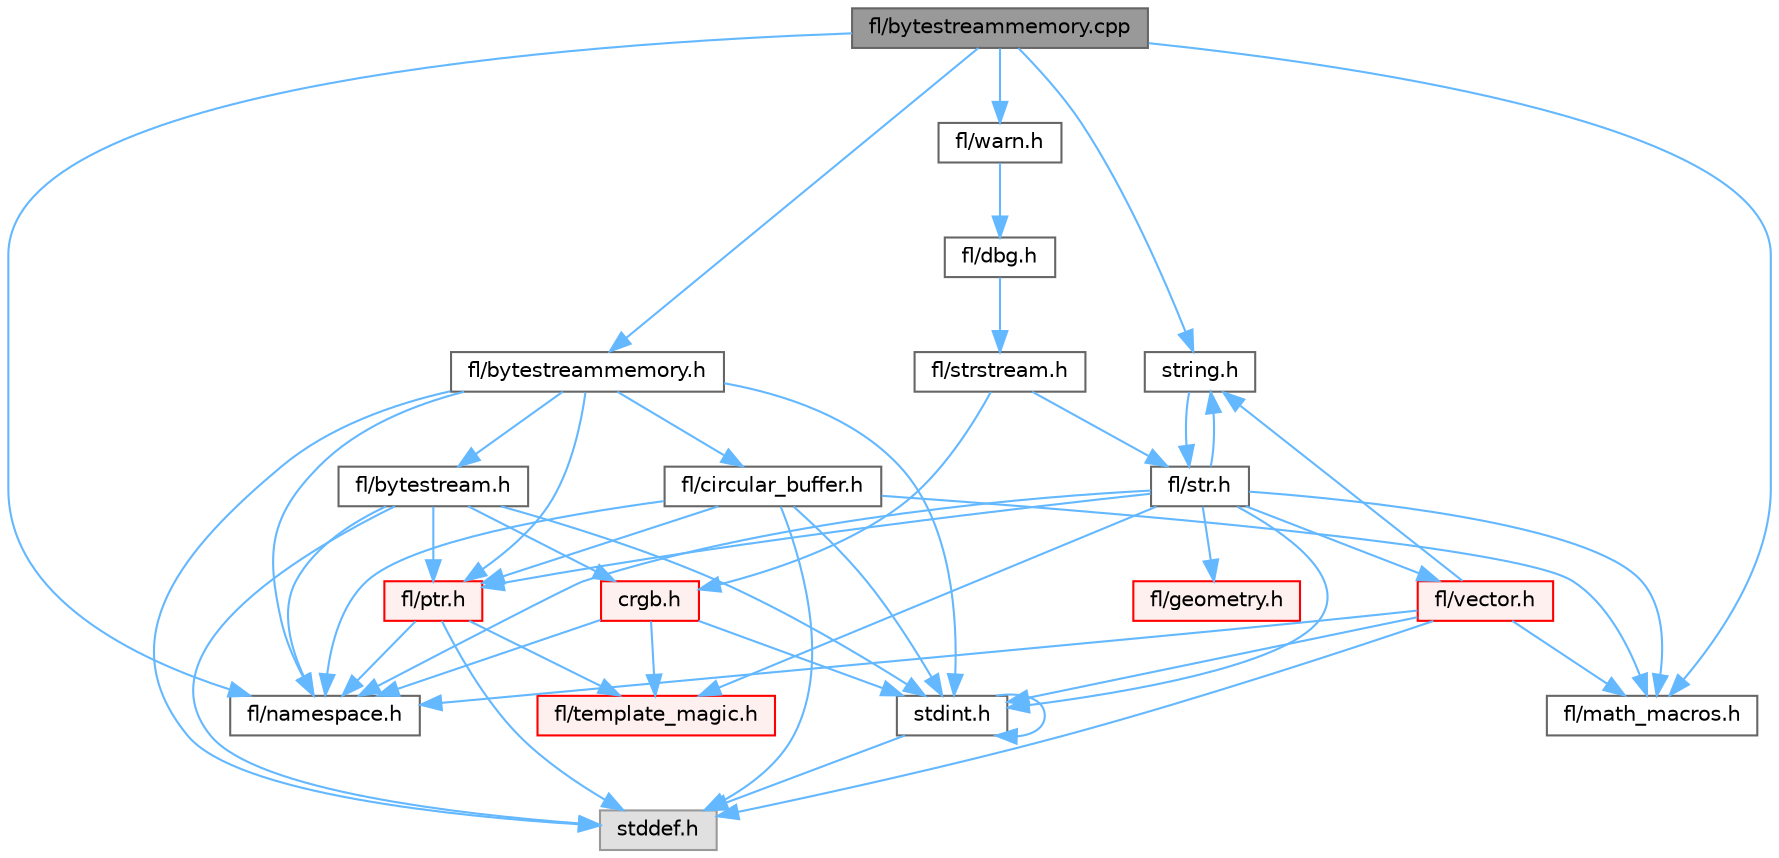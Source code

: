 digraph "fl/bytestreammemory.cpp"
{
 // INTERACTIVE_SVG=YES
 // LATEX_PDF_SIZE
  bgcolor="transparent";
  edge [fontname=Helvetica,fontsize=10,labelfontname=Helvetica,labelfontsize=10];
  node [fontname=Helvetica,fontsize=10,shape=box,height=0.2,width=0.4];
  Node1 [id="Node000001",label="fl/bytestreammemory.cpp",height=0.2,width=0.4,color="gray40", fillcolor="grey60", style="filled", fontcolor="black",tooltip=" "];
  Node1 -> Node2 [id="edge1_Node000001_Node000002",color="steelblue1",style="solid",tooltip=" "];
  Node2 [id="Node000002",label="string.h",height=0.2,width=0.4,color="grey40", fillcolor="white", style="filled",URL="$da/d66/string_8h.html",tooltip=" "];
  Node2 -> Node3 [id="edge2_Node000002_Node000003",color="steelblue1",style="solid",tooltip=" "];
  Node3 [id="Node000003",label="fl/str.h",height=0.2,width=0.4,color="grey40", fillcolor="white", style="filled",URL="$d1/d93/str_8h.html",tooltip=" "];
  Node3 -> Node4 [id="edge3_Node000003_Node000004",color="steelblue1",style="solid",tooltip=" "];
  Node4 [id="Node000004",label="stdint.h",height=0.2,width=0.4,color="grey40", fillcolor="white", style="filled",URL="$df/dd8/stdint_8h.html",tooltip=" "];
  Node4 -> Node5 [id="edge4_Node000004_Node000005",color="steelblue1",style="solid",tooltip=" "];
  Node5 [id="Node000005",label="stddef.h",height=0.2,width=0.4,color="grey60", fillcolor="#E0E0E0", style="filled",tooltip=" "];
  Node4 -> Node4 [id="edge5_Node000004_Node000004",color="steelblue1",style="solid",tooltip=" "];
  Node3 -> Node2 [id="edge6_Node000003_Node000002",color="steelblue1",style="solid",tooltip=" "];
  Node3 -> Node6 [id="edge7_Node000003_Node000006",color="steelblue1",style="solid",tooltip=" "];
  Node6 [id="Node000006",label="fl/geometry.h",height=0.2,width=0.4,color="red", fillcolor="#FFF0F0", style="filled",URL="$d4/d67/geometry_8h.html",tooltip=" "];
  Node3 -> Node11 [id="edge8_Node000003_Node000011",color="steelblue1",style="solid",tooltip=" "];
  Node11 [id="Node000011",label="fl/math_macros.h",height=0.2,width=0.4,color="grey40", fillcolor="white", style="filled",URL="$d8/db8/math__macros_8h.html",tooltip=" "];
  Node3 -> Node12 [id="edge9_Node000003_Node000012",color="steelblue1",style="solid",tooltip=" "];
  Node12 [id="Node000012",label="fl/namespace.h",height=0.2,width=0.4,color="grey40", fillcolor="white", style="filled",URL="$df/d2a/namespace_8h.html",tooltip="Implements the FastLED namespace macros."];
  Node3 -> Node13 [id="edge10_Node000003_Node000013",color="steelblue1",style="solid",tooltip=" "];
  Node13 [id="Node000013",label="fl/ptr.h",height=0.2,width=0.4,color="red", fillcolor="#FFF0F0", style="filled",URL="$dd/d98/ptr_8h.html",tooltip=" "];
  Node13 -> Node5 [id="edge11_Node000013_Node000005",color="steelblue1",style="solid",tooltip=" "];
  Node13 -> Node12 [id="edge12_Node000013_Node000012",color="steelblue1",style="solid",tooltip=" "];
  Node13 -> Node21 [id="edge13_Node000013_Node000021",color="steelblue1",style="solid",tooltip=" "];
  Node21 [id="Node000021",label="fl/template_magic.h",height=0.2,width=0.4,color="red", fillcolor="#FFF0F0", style="filled",URL="$d8/d0c/template__magic_8h.html",tooltip=" "];
  Node3 -> Node21 [id="edge14_Node000003_Node000021",color="steelblue1",style="solid",tooltip=" "];
  Node3 -> Node22 [id="edge15_Node000003_Node000022",color="steelblue1",style="solid",tooltip=" "];
  Node22 [id="Node000022",label="fl/vector.h",height=0.2,width=0.4,color="red", fillcolor="#FFF0F0", style="filled",URL="$d6/d68/vector_8h.html",tooltip=" "];
  Node22 -> Node5 [id="edge16_Node000022_Node000005",color="steelblue1",style="solid",tooltip=" "];
  Node22 -> Node4 [id="edge17_Node000022_Node000004",color="steelblue1",style="solid",tooltip=" "];
  Node22 -> Node2 [id="edge18_Node000022_Node000002",color="steelblue1",style="solid",tooltip=" "];
  Node22 -> Node11 [id="edge19_Node000022_Node000011",color="steelblue1",style="solid",tooltip=" "];
  Node22 -> Node12 [id="edge20_Node000022_Node000012",color="steelblue1",style="solid",tooltip=" "];
  Node1 -> Node25 [id="edge21_Node000001_Node000025",color="steelblue1",style="solid",tooltip=" "];
  Node25 [id="Node000025",label="fl/bytestreammemory.h",height=0.2,width=0.4,color="grey40", fillcolor="white", style="filled",URL="$d1/d24/bytestreammemory_8h.html",tooltip=" "];
  Node25 -> Node5 [id="edge22_Node000025_Node000005",color="steelblue1",style="solid",tooltip=" "];
  Node25 -> Node4 [id="edge23_Node000025_Node000004",color="steelblue1",style="solid",tooltip=" "];
  Node25 -> Node12 [id="edge24_Node000025_Node000012",color="steelblue1",style="solid",tooltip=" "];
  Node25 -> Node13 [id="edge25_Node000025_Node000013",color="steelblue1",style="solid",tooltip=" "];
  Node25 -> Node26 [id="edge26_Node000025_Node000026",color="steelblue1",style="solid",tooltip=" "];
  Node26 [id="Node000026",label="fl/bytestream.h",height=0.2,width=0.4,color="grey40", fillcolor="white", style="filled",URL="$dd/d2b/bytestream_8h.html",tooltip=" "];
  Node26 -> Node5 [id="edge27_Node000026_Node000005",color="steelblue1",style="solid",tooltip=" "];
  Node26 -> Node4 [id="edge28_Node000026_Node000004",color="steelblue1",style="solid",tooltip=" "];
  Node26 -> Node12 [id="edge29_Node000026_Node000012",color="steelblue1",style="solid",tooltip=" "];
  Node26 -> Node13 [id="edge30_Node000026_Node000013",color="steelblue1",style="solid",tooltip=" "];
  Node26 -> Node27 [id="edge31_Node000026_Node000027",color="steelblue1",style="solid",tooltip=" "];
  Node27 [id="Node000027",label="crgb.h",height=0.2,width=0.4,color="red", fillcolor="#FFF0F0", style="filled",URL="$db/dd1/crgb_8h.html",tooltip="Defines the red, green, and blue (RGB) pixel struct."];
  Node27 -> Node4 [id="edge32_Node000027_Node000004",color="steelblue1",style="solid",tooltip=" "];
  Node27 -> Node12 [id="edge33_Node000027_Node000012",color="steelblue1",style="solid",tooltip=" "];
  Node27 -> Node21 [id="edge34_Node000027_Node000021",color="steelblue1",style="solid",tooltip=" "];
  Node25 -> Node31 [id="edge35_Node000025_Node000031",color="steelblue1",style="solid",tooltip=" "];
  Node31 [id="Node000031",label="fl/circular_buffer.h",height=0.2,width=0.4,color="grey40", fillcolor="white", style="filled",URL="$d9/d43/circular__buffer_8h.html",tooltip=" "];
  Node31 -> Node11 [id="edge36_Node000031_Node000011",color="steelblue1",style="solid",tooltip=" "];
  Node31 -> Node12 [id="edge37_Node000031_Node000012",color="steelblue1",style="solid",tooltip=" "];
  Node31 -> Node13 [id="edge38_Node000031_Node000013",color="steelblue1",style="solid",tooltip=" "];
  Node31 -> Node5 [id="edge39_Node000031_Node000005",color="steelblue1",style="solid",tooltip=" "];
  Node31 -> Node4 [id="edge40_Node000031_Node000004",color="steelblue1",style="solid",tooltip=" "];
  Node1 -> Node11 [id="edge41_Node000001_Node000011",color="steelblue1",style="solid",tooltip=" "];
  Node1 -> Node12 [id="edge42_Node000001_Node000012",color="steelblue1",style="solid",tooltip=" "];
  Node1 -> Node32 [id="edge43_Node000001_Node000032",color="steelblue1",style="solid",tooltip=" "];
  Node32 [id="Node000032",label="fl/warn.h",height=0.2,width=0.4,color="grey40", fillcolor="white", style="filled",URL="$de/d77/warn_8h.html",tooltip=" "];
  Node32 -> Node33 [id="edge44_Node000032_Node000033",color="steelblue1",style="solid",tooltip=" "];
  Node33 [id="Node000033",label="fl/dbg.h",height=0.2,width=0.4,color="grey40", fillcolor="white", style="filled",URL="$d6/d01/dbg_8h.html",tooltip=" "];
  Node33 -> Node34 [id="edge45_Node000033_Node000034",color="steelblue1",style="solid",tooltip=" "];
  Node34 [id="Node000034",label="fl/strstream.h",height=0.2,width=0.4,color="grey40", fillcolor="white", style="filled",URL="$d8/d00/strstream_8h.html",tooltip=" "];
  Node34 -> Node27 [id="edge46_Node000034_Node000027",color="steelblue1",style="solid",tooltip=" "];
  Node34 -> Node3 [id="edge47_Node000034_Node000003",color="steelblue1",style="solid",tooltip=" "];
}

